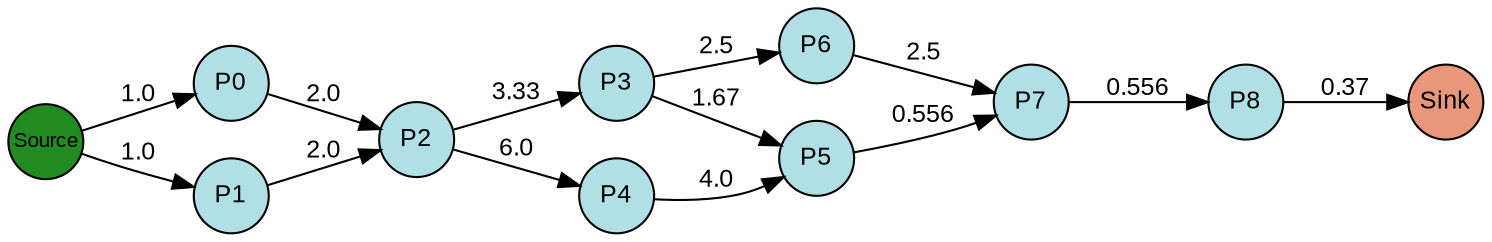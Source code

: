digraph {
  splines=true;
node [margin=0 fontname=arial fontcolor=black fontsize=12 shape=circle width=0.5 fixedsize=true style=filled fillcolor=powderblue]
  1 [label="P0"]
  2 [label="P1"]
  3 [label="P2"]
  4 [label="P3"]
  5 [label="P4"]
  6 [label="P5"]
  7 [label="P6"]
  8 [label="P7"]
  9 [label="P8"]
  node [margin=0 fontname=arial fontcolor=black fontsize=10 shape=circle width=0.5 fixedsize=true style=filled fillcolor=forestgreen]
  10 [label="Source"]
  node [margin=0 fontname=arial fontcolor=black fontsize=12 shape=circle width=0.5 fixedsize=true style=filled fillcolor=darksalmon]
  11 [label="Sink"]
rankdir=LR
edge [margin=0 fontname=arial fontcolor=black fontsize=12]
   1 -> 3 [label="2.0"]
   2 -> 3 [label="2.0"]
   3 -> 4 [label="3.33"]
   3 -> 5 [label="6.0"]
   4 -> 6 [label="1.67"]
   5 -> 6 [label="4.0"]
   4 -> 7 [label="2.5"]
   6 -> 8 [label="0.556"]
   7 -> 8 [label="2.5"]
   8 -> 9 [label="0.556"]
   10 -> 2 [label="1.0"]
   10 -> 1 [label="1.0"]
   9 -> 11 [label="0.37"]

  {rank=same 10}
	{rank=same  1, 2 }
	{rank=same  3 }
	{rank=same  4, 5 }
	{rank=same  6, 7 }
	{rank=same  8 }
	{rank=same  9 }
  {rank=same 11}
}

